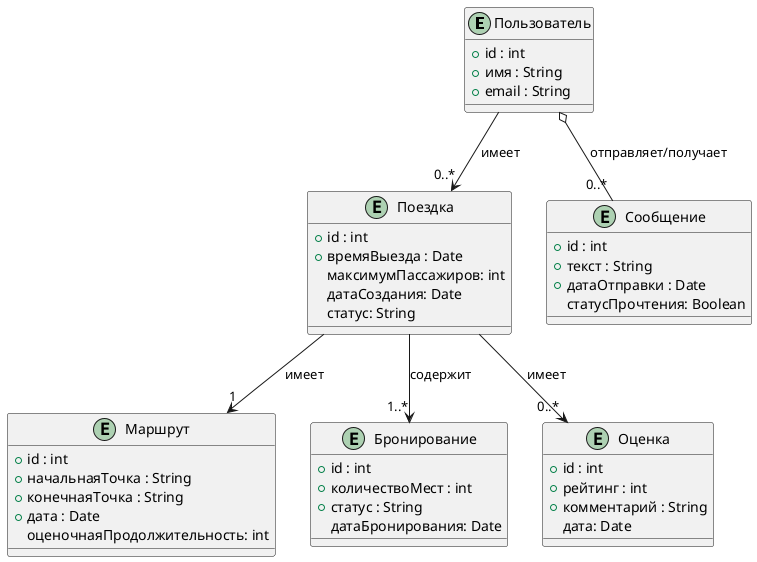 @startuml
entity Пользователь {
    +id : int
    +имя : String
    +email : String
}



entity Поездка {
    +id : int
    +времяВыезда : Date
    максимумПассажиров: int
    датаСоздания: Date
    статус: String
}

entity Маршрут {
    +id : int
    +начальнаяТочка : String
    +конечнаяТочка : String
    +дата : Date
    оценочнаяПродолжительность: int
}

entity Бронирование {
    +id : int
    +количествоМест : int
    +статус : String
    датаБронирования: Date
}

entity Сообщение {
    +id : int
    +текст : String
    +датаОтправки : Date
    статусПрочтения: Boolean
}

entity Оценка {
    +id : int
    +рейтинг : int
    +комментарий : String
    дата: Date
}

Пользователь --> "0..*" Поездка : имеет
Поездка --> "1..*" Бронирование : содержит
Поездка --> "1" Маршрут : имеет
Пользователь o-- "0..*" Сообщение : отправляет/получает
Поездка --> "0..*" Оценка : имеет

@enduml

